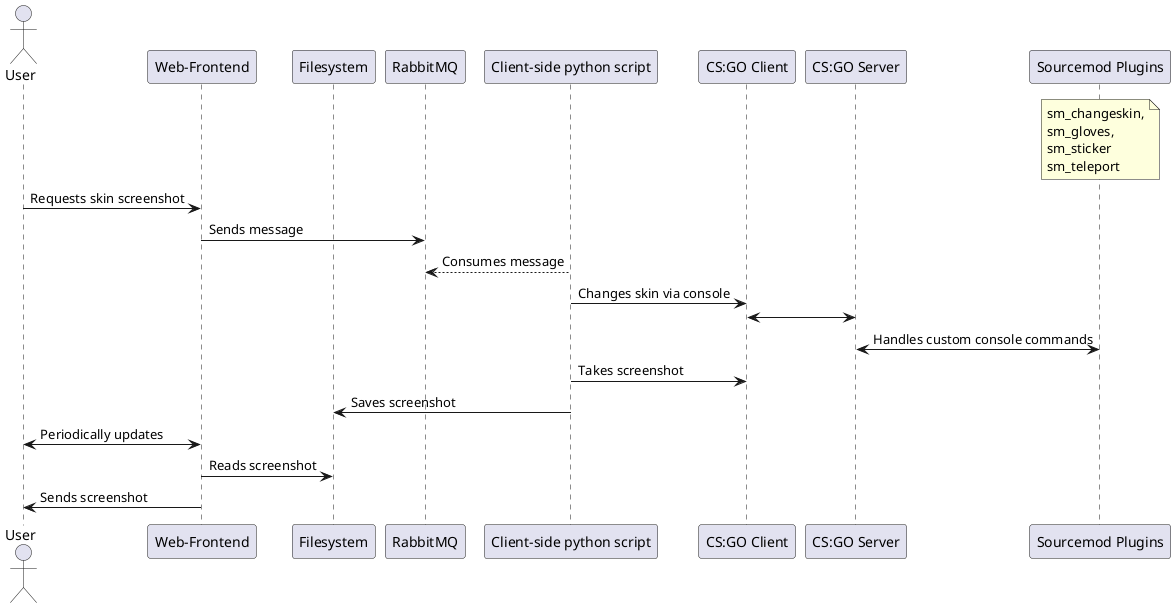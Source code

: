 @startuml
actor User
participant "Web-Frontend" as WebFrontend
participant Filesystem
participant RabbitMQ
participant "Client-side python script" as ClientSidePythonScripts
participant "CS:GO Client" as GameClient
participant "CS:GO Server" as GameServer
participant "Sourcemod Plugins" as SourcemodPlugins

note over SourcemodPlugins: sm_changeskin,\nsm_gloves,\nsm_sticker\nsm_teleport

User -> WebFrontend: Requests skin screenshot
WebFrontend -> RabbitMQ: Sends message
RabbitMQ <-- ClientSidePythonScripts: Consumes message
ClientSidePythonScripts -> GameClient: Changes skin via console
GameClient <-> GameServer
GameServer <-> SourcemodPlugins: Handles custom console commands
ClientSidePythonScripts -> GameClient: Takes screenshot
ClientSidePythonScripts -> Filesystem: Saves screenshot

WebFrontend <-> User: Periodically updates
WebFrontend -> Filesystem: Reads screenshot
WebFrontend -> User: Sends screenshot
@enduml
